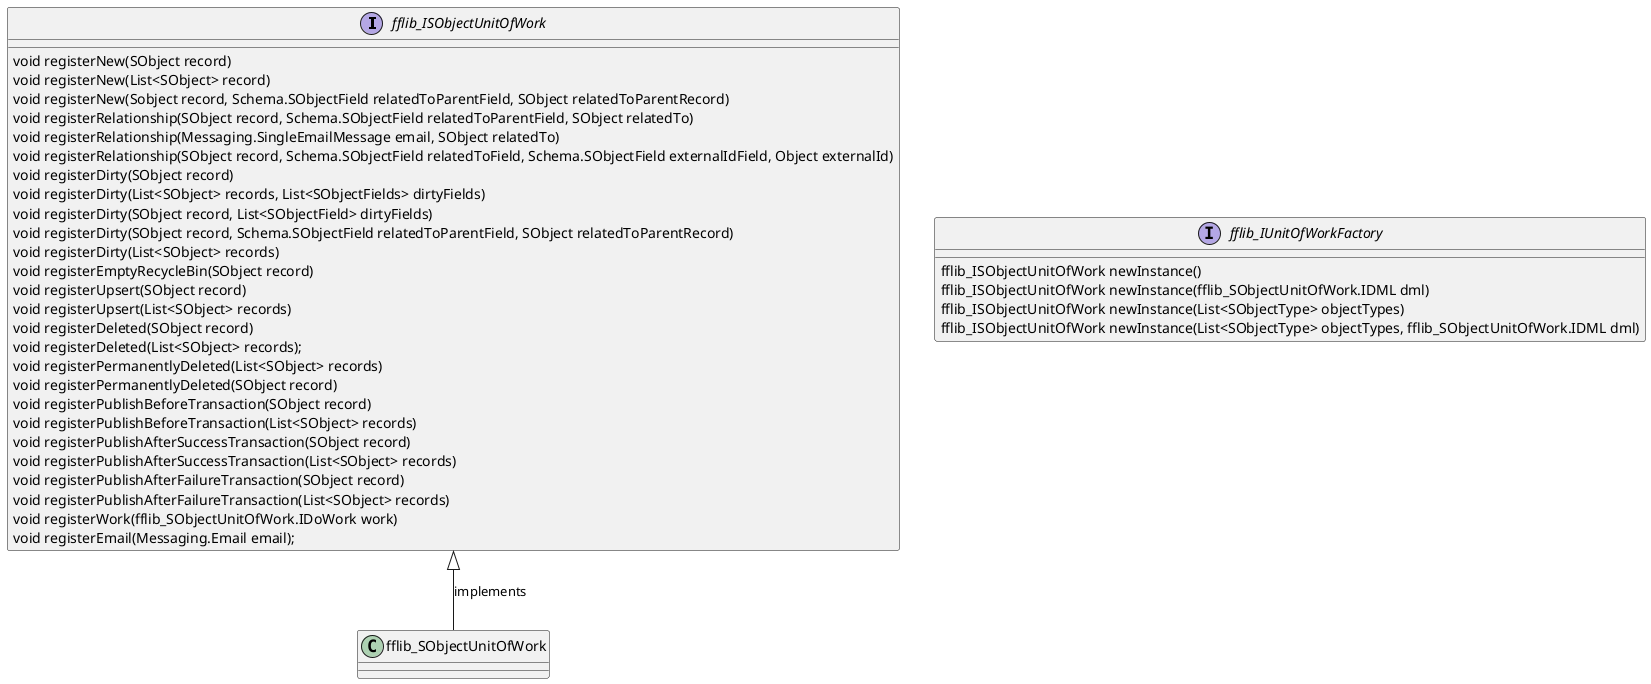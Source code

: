 @startuml
'https://plantuml.com/class-diagram

fflib_ISObjectUnitOfWork <|-- fflib_SObjectUnitOfWork : implements

interface fflib_ISObjectUnitOfWork{
void registerNew(SObject record)
void registerNew(List<SObject> record)
void registerNew(Sobject record, Schema.SObjectField relatedToParentField, SObject relatedToParentRecord)
void registerRelationship(SObject record, Schema.SObjectField relatedToParentField, SObject relatedTo)
void registerRelationship(Messaging.SingleEmailMessage email, SObject relatedTo)
void registerRelationship(SObject record, Schema.SObjectField relatedToField, Schema.SObjectField externalIdField, Object externalId)
void registerDirty(SObject record)
void registerDirty(List<SObject> records, List<SObjectFields> dirtyFields)
 void registerDirty(SObject record, List<SObjectField> dirtyFields)
  void registerDirty(SObject record, Schema.SObjectField relatedToParentField, SObject relatedToParentRecord)
 void registerDirty(List<SObject> records)
 void registerEmptyRecycleBin(SObject record)
  void registerUpsert(SObject record)
  void registerUpsert(List<SObject> records)
  void registerDeleted(SObject record)
  void registerDeleted(List<SObject> records);
  void registerPermanentlyDeleted(List<SObject> records)
  void registerPermanentlyDeleted(SObject record)
  void registerPublishBeforeTransaction(SObject record)
   void registerPublishBeforeTransaction(List<SObject> records)
   void registerPublishAfterSuccessTransaction(SObject record)
   void registerPublishAfterSuccessTransaction(List<SObject> records)
   void registerPublishAfterFailureTransaction(SObject record)
   void registerPublishAfterFailureTransaction(List<SObject> records)
   void registerWork(fflib_SObjectUnitOfWork.IDoWork work)
   void registerEmail(Messaging.Email email);
}

class fflib_SObjectUnitOfWork{}

interface fflib_IUnitOfWorkFactory{
fflib_ISObjectUnitOfWork newInstance()
	fflib_ISObjectUnitOfWork newInstance(fflib_SObjectUnitOfWork.IDML dml)
	fflib_ISObjectUnitOfWork newInstance(List<SObjectType> objectTypes)
	fflib_ISObjectUnitOfWork newInstance(List<SObjectType> objectTypes, fflib_SObjectUnitOfWork.IDML dml)
}
@enduml